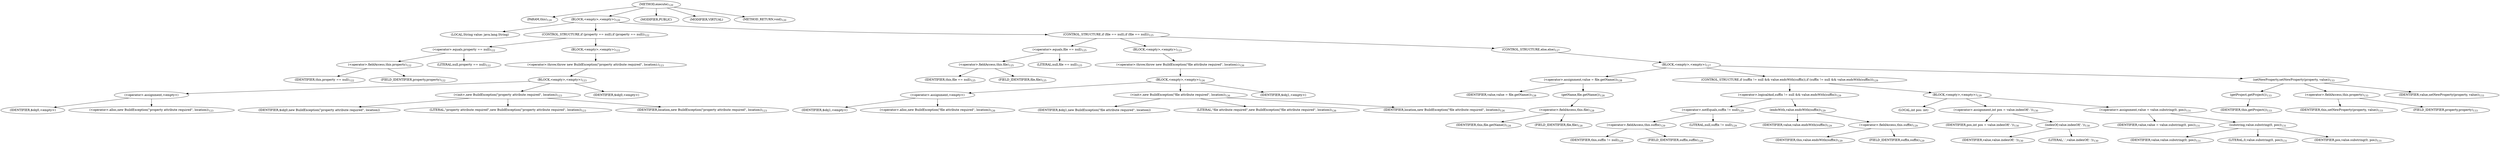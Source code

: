 digraph "execute" {  
"54" [label = <(METHOD,execute)<SUB>120</SUB>> ]
"10" [label = <(PARAM,this)<SUB>120</SUB>> ]
"55" [label = <(BLOCK,&lt;empty&gt;,&lt;empty&gt;)<SUB>120</SUB>> ]
"56" [label = <(LOCAL,String value: java.lang.String)> ]
"57" [label = <(CONTROL_STRUCTURE,if (property == null),if (property == null))<SUB>122</SUB>> ]
"58" [label = <(&lt;operator&gt;.equals,property == null)<SUB>122</SUB>> ]
"59" [label = <(&lt;operator&gt;.fieldAccess,this.property)<SUB>122</SUB>> ]
"60" [label = <(IDENTIFIER,this,property == null)<SUB>122</SUB>> ]
"61" [label = <(FIELD_IDENTIFIER,property,property)<SUB>122</SUB>> ]
"62" [label = <(LITERAL,null,property == null)<SUB>122</SUB>> ]
"63" [label = <(BLOCK,&lt;empty&gt;,&lt;empty&gt;)<SUB>122</SUB>> ]
"64" [label = <(&lt;operator&gt;.throw,throw new BuildException(&quot;property attribute required&quot;, location);)<SUB>123</SUB>> ]
"65" [label = <(BLOCK,&lt;empty&gt;,&lt;empty&gt;)<SUB>123</SUB>> ]
"66" [label = <(&lt;operator&gt;.assignment,&lt;empty&gt;)> ]
"67" [label = <(IDENTIFIER,$obj0,&lt;empty&gt;)> ]
"68" [label = <(&lt;operator&gt;.alloc,new BuildException(&quot;property attribute required&quot;, location))<SUB>123</SUB>> ]
"69" [label = <(&lt;init&gt;,new BuildException(&quot;property attribute required&quot;, location))<SUB>123</SUB>> ]
"70" [label = <(IDENTIFIER,$obj0,new BuildException(&quot;property attribute required&quot;, location))> ]
"71" [label = <(LITERAL,&quot;property attribute required&quot;,new BuildException(&quot;property attribute required&quot;, location))<SUB>123</SUB>> ]
"72" [label = <(IDENTIFIER,location,new BuildException(&quot;property attribute required&quot;, location))<SUB>123</SUB>> ]
"73" [label = <(IDENTIFIER,$obj0,&lt;empty&gt;)> ]
"74" [label = <(CONTROL_STRUCTURE,if (file == null),if (file == null))<SUB>125</SUB>> ]
"75" [label = <(&lt;operator&gt;.equals,file == null)<SUB>125</SUB>> ]
"76" [label = <(&lt;operator&gt;.fieldAccess,this.file)<SUB>125</SUB>> ]
"77" [label = <(IDENTIFIER,this,file == null)<SUB>125</SUB>> ]
"78" [label = <(FIELD_IDENTIFIER,file,file)<SUB>125</SUB>> ]
"79" [label = <(LITERAL,null,file == null)<SUB>125</SUB>> ]
"80" [label = <(BLOCK,&lt;empty&gt;,&lt;empty&gt;)<SUB>125</SUB>> ]
"81" [label = <(&lt;operator&gt;.throw,throw new BuildException(&quot;file attribute required&quot;, location);)<SUB>126</SUB>> ]
"82" [label = <(BLOCK,&lt;empty&gt;,&lt;empty&gt;)<SUB>126</SUB>> ]
"83" [label = <(&lt;operator&gt;.assignment,&lt;empty&gt;)> ]
"84" [label = <(IDENTIFIER,$obj1,&lt;empty&gt;)> ]
"85" [label = <(&lt;operator&gt;.alloc,new BuildException(&quot;file attribute required&quot;, location))<SUB>126</SUB>> ]
"86" [label = <(&lt;init&gt;,new BuildException(&quot;file attribute required&quot;, location))<SUB>126</SUB>> ]
"87" [label = <(IDENTIFIER,$obj1,new BuildException(&quot;file attribute required&quot;, location))> ]
"88" [label = <(LITERAL,&quot;file attribute required&quot;,new BuildException(&quot;file attribute required&quot;, location))<SUB>126</SUB>> ]
"89" [label = <(IDENTIFIER,location,new BuildException(&quot;file attribute required&quot;, location))<SUB>126</SUB>> ]
"90" [label = <(IDENTIFIER,$obj1,&lt;empty&gt;)> ]
"91" [label = <(CONTROL_STRUCTURE,else,else)<SUB>127</SUB>> ]
"92" [label = <(BLOCK,&lt;empty&gt;,&lt;empty&gt;)<SUB>127</SUB>> ]
"93" [label = <(&lt;operator&gt;.assignment,value = file.getName())<SUB>128</SUB>> ]
"94" [label = <(IDENTIFIER,value,value = file.getName())<SUB>128</SUB>> ]
"95" [label = <(getName,file.getName())<SUB>128</SUB>> ]
"96" [label = <(&lt;operator&gt;.fieldAccess,this.file)<SUB>128</SUB>> ]
"97" [label = <(IDENTIFIER,this,file.getName())<SUB>128</SUB>> ]
"98" [label = <(FIELD_IDENTIFIER,file,file)<SUB>128</SUB>> ]
"99" [label = <(CONTROL_STRUCTURE,if (suffix != null &amp;&amp; value.endsWith(suffix)),if (suffix != null &amp;&amp; value.endsWith(suffix)))<SUB>129</SUB>> ]
"100" [label = <(&lt;operator&gt;.logicalAnd,suffix != null &amp;&amp; value.endsWith(suffix))<SUB>129</SUB>> ]
"101" [label = <(&lt;operator&gt;.notEquals,suffix != null)<SUB>129</SUB>> ]
"102" [label = <(&lt;operator&gt;.fieldAccess,this.suffix)<SUB>129</SUB>> ]
"103" [label = <(IDENTIFIER,this,suffix != null)<SUB>129</SUB>> ]
"104" [label = <(FIELD_IDENTIFIER,suffix,suffix)<SUB>129</SUB>> ]
"105" [label = <(LITERAL,null,suffix != null)<SUB>129</SUB>> ]
"106" [label = <(endsWith,value.endsWith(suffix))<SUB>129</SUB>> ]
"107" [label = <(IDENTIFIER,value,value.endsWith(suffix))<SUB>129</SUB>> ]
"108" [label = <(&lt;operator&gt;.fieldAccess,this.suffix)<SUB>129</SUB>> ]
"109" [label = <(IDENTIFIER,this,value.endsWith(suffix))<SUB>129</SUB>> ]
"110" [label = <(FIELD_IDENTIFIER,suffix,suffix)<SUB>129</SUB>> ]
"111" [label = <(BLOCK,&lt;empty&gt;,&lt;empty&gt;)<SUB>129</SUB>> ]
"112" [label = <(LOCAL,int pos: int)> ]
"113" [label = <(&lt;operator&gt;.assignment,int pos = value.indexOf('.'))<SUB>130</SUB>> ]
"114" [label = <(IDENTIFIER,pos,int pos = value.indexOf('.'))<SUB>130</SUB>> ]
"115" [label = <(indexOf,value.indexOf('.'))<SUB>130</SUB>> ]
"116" [label = <(IDENTIFIER,value,value.indexOf('.'))<SUB>130</SUB>> ]
"117" [label = <(LITERAL,'.',value.indexOf('.'))<SUB>130</SUB>> ]
"118" [label = <(&lt;operator&gt;.assignment,value = value.substring(0, pos))<SUB>131</SUB>> ]
"119" [label = <(IDENTIFIER,value,value = value.substring(0, pos))<SUB>131</SUB>> ]
"120" [label = <(substring,value.substring(0, pos))<SUB>131</SUB>> ]
"121" [label = <(IDENTIFIER,value,value.substring(0, pos))<SUB>131</SUB>> ]
"122" [label = <(LITERAL,0,value.substring(0, pos))<SUB>131</SUB>> ]
"123" [label = <(IDENTIFIER,pos,value.substring(0, pos))<SUB>131</SUB>> ]
"124" [label = <(setNewProperty,setNewProperty(property, value))<SUB>133</SUB>> ]
"125" [label = <(getProject,getProject())<SUB>133</SUB>> ]
"9" [label = <(IDENTIFIER,this,getProject())<SUB>133</SUB>> ]
"126" [label = <(&lt;operator&gt;.fieldAccess,this.property)<SUB>133</SUB>> ]
"127" [label = <(IDENTIFIER,this,setNewProperty(property, value))<SUB>133</SUB>> ]
"128" [label = <(FIELD_IDENTIFIER,property,property)<SUB>133</SUB>> ]
"129" [label = <(IDENTIFIER,value,setNewProperty(property, value))<SUB>133</SUB>> ]
"130" [label = <(MODIFIER,PUBLIC)> ]
"131" [label = <(MODIFIER,VIRTUAL)> ]
"132" [label = <(METHOD_RETURN,void)<SUB>120</SUB>> ]
  "54" -> "10" 
  "54" -> "55" 
  "54" -> "130" 
  "54" -> "131" 
  "54" -> "132" 
  "55" -> "56" 
  "55" -> "57" 
  "55" -> "74" 
  "57" -> "58" 
  "57" -> "63" 
  "58" -> "59" 
  "58" -> "62" 
  "59" -> "60" 
  "59" -> "61" 
  "63" -> "64" 
  "64" -> "65" 
  "65" -> "66" 
  "65" -> "69" 
  "65" -> "73" 
  "66" -> "67" 
  "66" -> "68" 
  "69" -> "70" 
  "69" -> "71" 
  "69" -> "72" 
  "74" -> "75" 
  "74" -> "80" 
  "74" -> "91" 
  "75" -> "76" 
  "75" -> "79" 
  "76" -> "77" 
  "76" -> "78" 
  "80" -> "81" 
  "81" -> "82" 
  "82" -> "83" 
  "82" -> "86" 
  "82" -> "90" 
  "83" -> "84" 
  "83" -> "85" 
  "86" -> "87" 
  "86" -> "88" 
  "86" -> "89" 
  "91" -> "92" 
  "92" -> "93" 
  "92" -> "99" 
  "92" -> "124" 
  "93" -> "94" 
  "93" -> "95" 
  "95" -> "96" 
  "96" -> "97" 
  "96" -> "98" 
  "99" -> "100" 
  "99" -> "111" 
  "100" -> "101" 
  "100" -> "106" 
  "101" -> "102" 
  "101" -> "105" 
  "102" -> "103" 
  "102" -> "104" 
  "106" -> "107" 
  "106" -> "108" 
  "108" -> "109" 
  "108" -> "110" 
  "111" -> "112" 
  "111" -> "113" 
  "111" -> "118" 
  "113" -> "114" 
  "113" -> "115" 
  "115" -> "116" 
  "115" -> "117" 
  "118" -> "119" 
  "118" -> "120" 
  "120" -> "121" 
  "120" -> "122" 
  "120" -> "123" 
  "124" -> "125" 
  "124" -> "126" 
  "124" -> "129" 
  "125" -> "9" 
  "126" -> "127" 
  "126" -> "128" 
}
